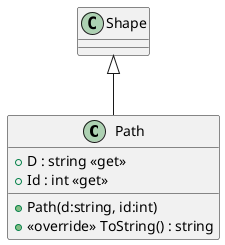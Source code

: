 @startuml
class Path {
    + D : string <<get>>
    + Id : int <<get>>
    + Path(d:string, id:int)
    + <<override>> ToString() : string
}
Shape <|-- Path
@enduml
